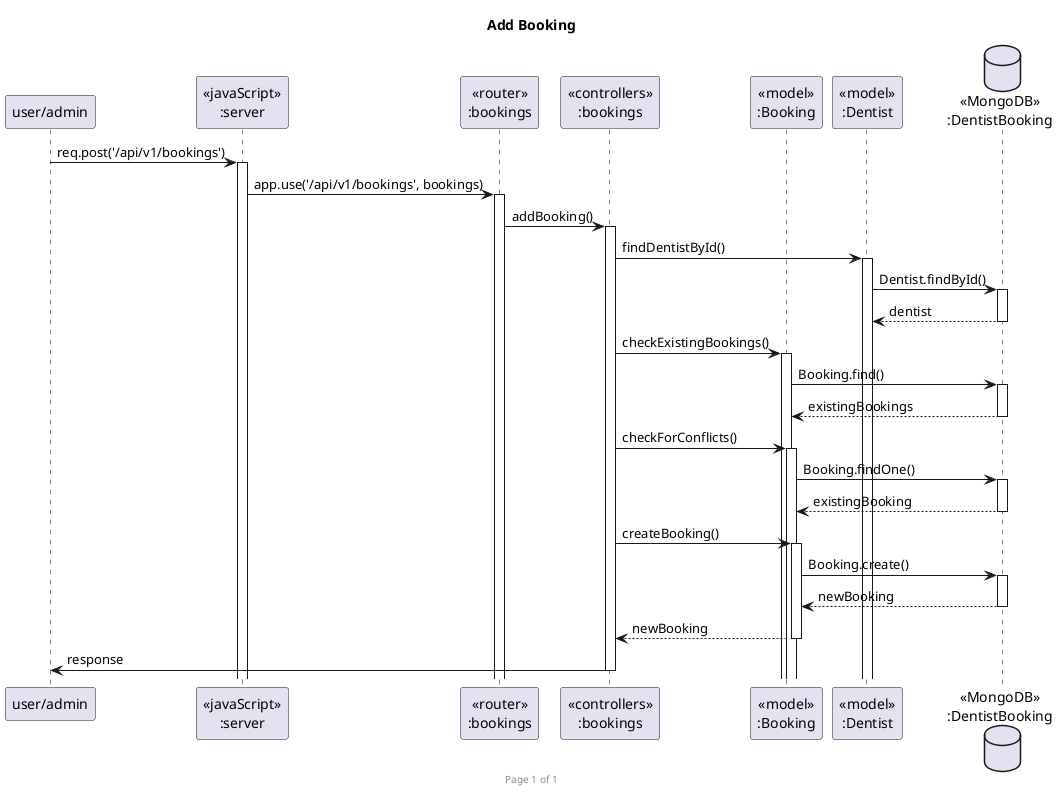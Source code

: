 @startuml Add Booking

footer Page %page% of %lastpage%
title "Add Booking"

participant "user/admin" as user
participant "<<javaScript>>\n:server" as server
participant "<<router>>\n:bookings" as routerbooking
participant "<<controllers>>\n:bookings" as controllersbookings
participant "<<model>>\n:Booking" as modelBooking
participant "<<model>>\n:Dentist" as modelDentist
database "<<MongoDB>>\n:DentistBooking" as DentistBookingDatabase

' user sends a POST request to add a new booking
user->server ++: req.post('/api/v1/bookings')
server->routerbooking ++: app.use('/api/v1/bookings', bookings)
routerbooking -> controllersbookings ++: addBooking()
' Controller validates and fetches the dentist information
controllersbookings -> modelDentist ++: findDentistById()
modelDentist -> DentistBookingDatabase ++: Dentist.findById()
DentistBookingDatabase --> modelDentist --: dentist
' Controller checks if the user has existing bookings (if necessary)
controllersbookings -> modelBooking ++: checkExistingBookings()
modelBooking -> DentistBookingDatabase ++: Booking.find()
DentistBookingDatabase --> modelBooking --: existingBookings
' Controller checks if a booking already exists at the same time for the same dentist
controllersbookings -> modelBooking ++: checkForConflicts()
modelBooking -> DentistBookingDatabase ++: Booking.findOne()
DentistBookingDatabase --> modelBooking --: existingBooking
' Controller creates the new booking in the database
controllersbookings -> modelBooking ++: createBooking()
modelBooking -> DentistBookingDatabase ++: Booking.create()
DentistBookingDatabase --> modelBooking --: newBooking
' Controller sends the response with the new booking data to the user
controllersbookings <-- modelBooking --: newBooking
controllersbookings -> user --: response

@enduml
